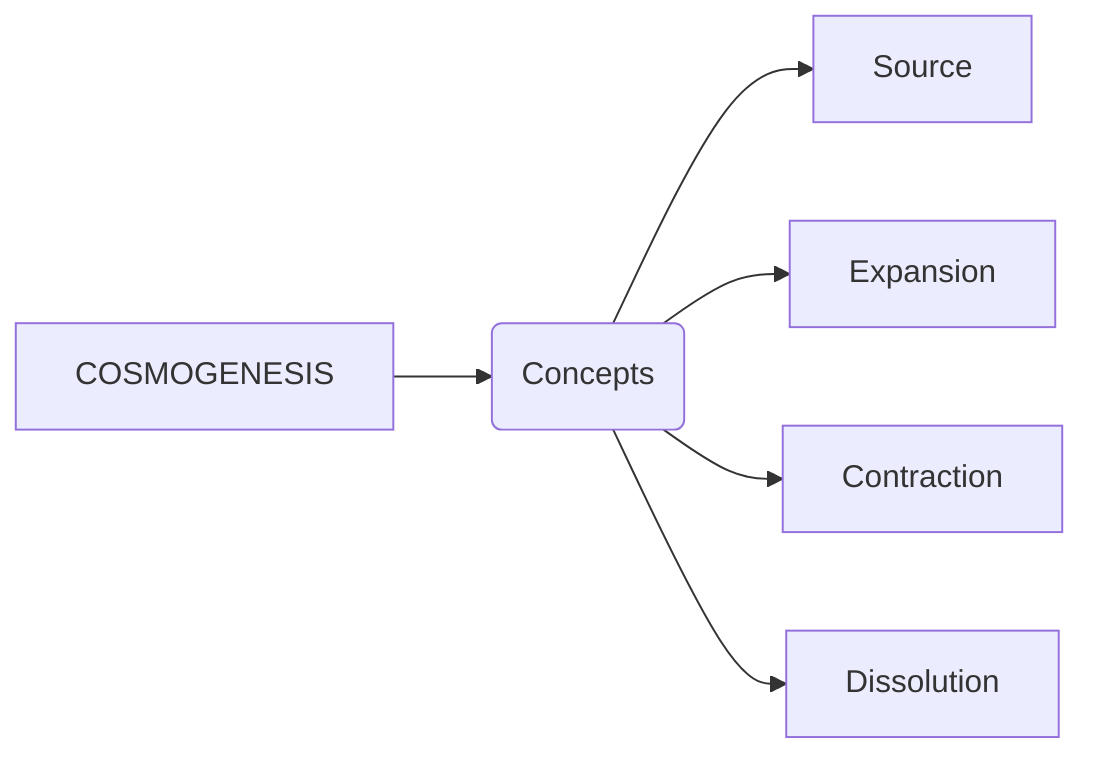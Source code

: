 graph LR
    A[COSMOGENESIS] --> B(Concepts)

    B --> B1[Source]
    B --> B2[Expansion]
    B --> B3[Contraction]
    B --> B4[Dissolution]